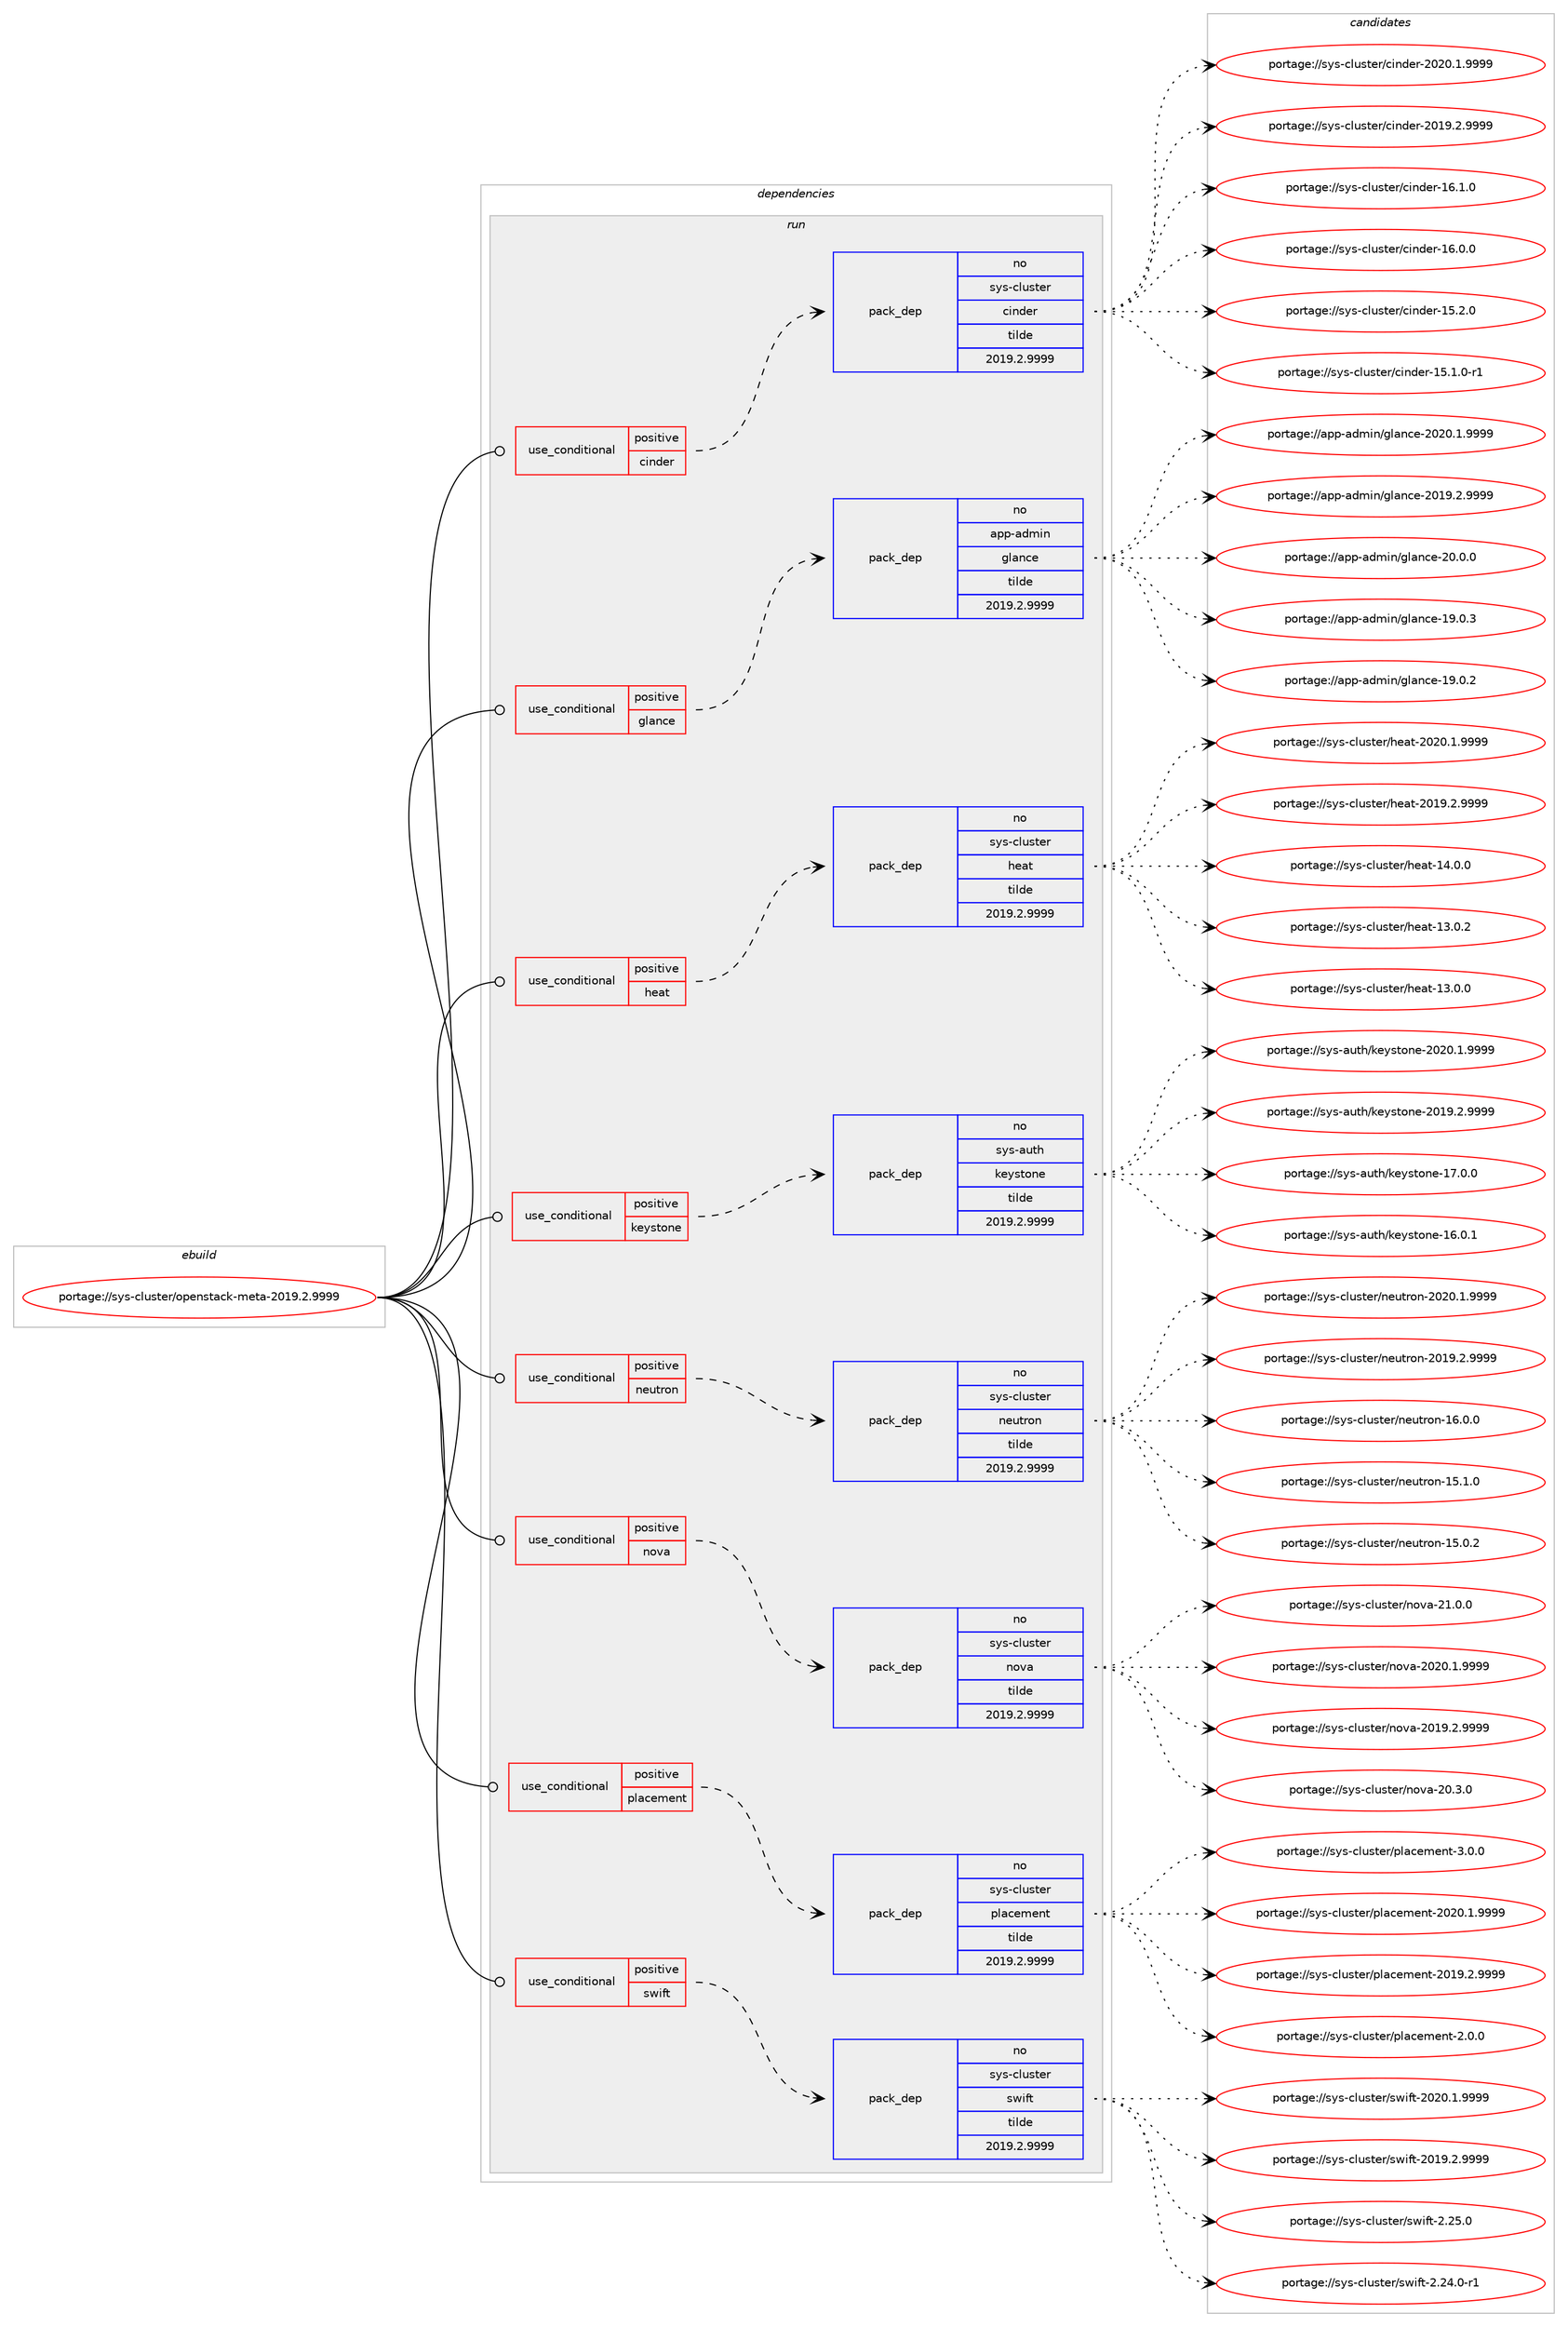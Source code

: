 digraph prolog {

# *************
# Graph options
# *************

newrank=true;
concentrate=true;
compound=true;
graph [rankdir=LR,fontname=Helvetica,fontsize=10,ranksep=1.5];#, ranksep=2.5, nodesep=0.2];
edge  [arrowhead=vee];
node  [fontname=Helvetica,fontsize=10];

# **********
# The ebuild
# **********

subgraph cluster_leftcol {
color=gray;
rank=same;
label=<<i>ebuild</i>>;
id [label="portage://sys-cluster/openstack-meta-2019.2.9999", color=red, width=4, href="../sys-cluster/openstack-meta-2019.2.9999.svg"];
}

# ****************
# The dependencies
# ****************

subgraph cluster_midcol {
color=gray;
label=<<i>dependencies</i>>;
subgraph cluster_compile {
fillcolor="#eeeeee";
style=filled;
label=<<i>compile</i>>;
}
subgraph cluster_compileandrun {
fillcolor="#eeeeee";
style=filled;
label=<<i>compile and run</i>>;
}
subgraph cluster_run {
fillcolor="#eeeeee";
style=filled;
label=<<i>run</i>>;
subgraph cond309 {
dependency2691 [label=<<TABLE BORDER="0" CELLBORDER="1" CELLSPACING="0" CELLPADDING="4"><TR><TD ROWSPAN="3" CELLPADDING="10">use_conditional</TD></TR><TR><TD>positive</TD></TR><TR><TD>cinder</TD></TR></TABLE>>, shape=none, color=red];
subgraph pack2318 {
dependency2692 [label=<<TABLE BORDER="0" CELLBORDER="1" CELLSPACING="0" CELLPADDING="4" WIDTH="220"><TR><TD ROWSPAN="6" CELLPADDING="30">pack_dep</TD></TR><TR><TD WIDTH="110">no</TD></TR><TR><TD>sys-cluster</TD></TR><TR><TD>cinder</TD></TR><TR><TD>tilde</TD></TR><TR><TD>2019.2.9999</TD></TR></TABLE>>, shape=none, color=blue];
}
dependency2691:e -> dependency2692:w [weight=20,style="dashed",arrowhead="vee"];
}
id:e -> dependency2691:w [weight=20,style="solid",arrowhead="odot"];
subgraph cond310 {
dependency2693 [label=<<TABLE BORDER="0" CELLBORDER="1" CELLSPACING="0" CELLPADDING="4"><TR><TD ROWSPAN="3" CELLPADDING="10">use_conditional</TD></TR><TR><TD>positive</TD></TR><TR><TD>glance</TD></TR></TABLE>>, shape=none, color=red];
subgraph pack2319 {
dependency2694 [label=<<TABLE BORDER="0" CELLBORDER="1" CELLSPACING="0" CELLPADDING="4" WIDTH="220"><TR><TD ROWSPAN="6" CELLPADDING="30">pack_dep</TD></TR><TR><TD WIDTH="110">no</TD></TR><TR><TD>app-admin</TD></TR><TR><TD>glance</TD></TR><TR><TD>tilde</TD></TR><TR><TD>2019.2.9999</TD></TR></TABLE>>, shape=none, color=blue];
}
dependency2693:e -> dependency2694:w [weight=20,style="dashed",arrowhead="vee"];
}
id:e -> dependency2693:w [weight=20,style="solid",arrowhead="odot"];
subgraph cond311 {
dependency2695 [label=<<TABLE BORDER="0" CELLBORDER="1" CELLSPACING="0" CELLPADDING="4"><TR><TD ROWSPAN="3" CELLPADDING="10">use_conditional</TD></TR><TR><TD>positive</TD></TR><TR><TD>heat</TD></TR></TABLE>>, shape=none, color=red];
subgraph pack2320 {
dependency2696 [label=<<TABLE BORDER="0" CELLBORDER="1" CELLSPACING="0" CELLPADDING="4" WIDTH="220"><TR><TD ROWSPAN="6" CELLPADDING="30">pack_dep</TD></TR><TR><TD WIDTH="110">no</TD></TR><TR><TD>sys-cluster</TD></TR><TR><TD>heat</TD></TR><TR><TD>tilde</TD></TR><TR><TD>2019.2.9999</TD></TR></TABLE>>, shape=none, color=blue];
}
dependency2695:e -> dependency2696:w [weight=20,style="dashed",arrowhead="vee"];
}
id:e -> dependency2695:w [weight=20,style="solid",arrowhead="odot"];
subgraph cond312 {
dependency2697 [label=<<TABLE BORDER="0" CELLBORDER="1" CELLSPACING="0" CELLPADDING="4"><TR><TD ROWSPAN="3" CELLPADDING="10">use_conditional</TD></TR><TR><TD>positive</TD></TR><TR><TD>keystone</TD></TR></TABLE>>, shape=none, color=red];
subgraph pack2321 {
dependency2698 [label=<<TABLE BORDER="0" CELLBORDER="1" CELLSPACING="0" CELLPADDING="4" WIDTH="220"><TR><TD ROWSPAN="6" CELLPADDING="30">pack_dep</TD></TR><TR><TD WIDTH="110">no</TD></TR><TR><TD>sys-auth</TD></TR><TR><TD>keystone</TD></TR><TR><TD>tilde</TD></TR><TR><TD>2019.2.9999</TD></TR></TABLE>>, shape=none, color=blue];
}
dependency2697:e -> dependency2698:w [weight=20,style="dashed",arrowhead="vee"];
}
id:e -> dependency2697:w [weight=20,style="solid",arrowhead="odot"];
subgraph cond313 {
dependency2699 [label=<<TABLE BORDER="0" CELLBORDER="1" CELLSPACING="0" CELLPADDING="4"><TR><TD ROWSPAN="3" CELLPADDING="10">use_conditional</TD></TR><TR><TD>positive</TD></TR><TR><TD>neutron</TD></TR></TABLE>>, shape=none, color=red];
subgraph pack2322 {
dependency2700 [label=<<TABLE BORDER="0" CELLBORDER="1" CELLSPACING="0" CELLPADDING="4" WIDTH="220"><TR><TD ROWSPAN="6" CELLPADDING="30">pack_dep</TD></TR><TR><TD WIDTH="110">no</TD></TR><TR><TD>sys-cluster</TD></TR><TR><TD>neutron</TD></TR><TR><TD>tilde</TD></TR><TR><TD>2019.2.9999</TD></TR></TABLE>>, shape=none, color=blue];
}
dependency2699:e -> dependency2700:w [weight=20,style="dashed",arrowhead="vee"];
}
id:e -> dependency2699:w [weight=20,style="solid",arrowhead="odot"];
subgraph cond314 {
dependency2701 [label=<<TABLE BORDER="0" CELLBORDER="1" CELLSPACING="0" CELLPADDING="4"><TR><TD ROWSPAN="3" CELLPADDING="10">use_conditional</TD></TR><TR><TD>positive</TD></TR><TR><TD>nova</TD></TR></TABLE>>, shape=none, color=red];
subgraph pack2323 {
dependency2702 [label=<<TABLE BORDER="0" CELLBORDER="1" CELLSPACING="0" CELLPADDING="4" WIDTH="220"><TR><TD ROWSPAN="6" CELLPADDING="30">pack_dep</TD></TR><TR><TD WIDTH="110">no</TD></TR><TR><TD>sys-cluster</TD></TR><TR><TD>nova</TD></TR><TR><TD>tilde</TD></TR><TR><TD>2019.2.9999</TD></TR></TABLE>>, shape=none, color=blue];
}
dependency2701:e -> dependency2702:w [weight=20,style="dashed",arrowhead="vee"];
}
id:e -> dependency2701:w [weight=20,style="solid",arrowhead="odot"];
subgraph cond315 {
dependency2703 [label=<<TABLE BORDER="0" CELLBORDER="1" CELLSPACING="0" CELLPADDING="4"><TR><TD ROWSPAN="3" CELLPADDING="10">use_conditional</TD></TR><TR><TD>positive</TD></TR><TR><TD>placement</TD></TR></TABLE>>, shape=none, color=red];
subgraph pack2324 {
dependency2704 [label=<<TABLE BORDER="0" CELLBORDER="1" CELLSPACING="0" CELLPADDING="4" WIDTH="220"><TR><TD ROWSPAN="6" CELLPADDING="30">pack_dep</TD></TR><TR><TD WIDTH="110">no</TD></TR><TR><TD>sys-cluster</TD></TR><TR><TD>placement</TD></TR><TR><TD>tilde</TD></TR><TR><TD>2019.2.9999</TD></TR></TABLE>>, shape=none, color=blue];
}
dependency2703:e -> dependency2704:w [weight=20,style="dashed",arrowhead="vee"];
}
id:e -> dependency2703:w [weight=20,style="solid",arrowhead="odot"];
subgraph cond316 {
dependency2705 [label=<<TABLE BORDER="0" CELLBORDER="1" CELLSPACING="0" CELLPADDING="4"><TR><TD ROWSPAN="3" CELLPADDING="10">use_conditional</TD></TR><TR><TD>positive</TD></TR><TR><TD>swift</TD></TR></TABLE>>, shape=none, color=red];
subgraph pack2325 {
dependency2706 [label=<<TABLE BORDER="0" CELLBORDER="1" CELLSPACING="0" CELLPADDING="4" WIDTH="220"><TR><TD ROWSPAN="6" CELLPADDING="30">pack_dep</TD></TR><TR><TD WIDTH="110">no</TD></TR><TR><TD>sys-cluster</TD></TR><TR><TD>swift</TD></TR><TR><TD>tilde</TD></TR><TR><TD>2019.2.9999</TD></TR></TABLE>>, shape=none, color=blue];
}
dependency2705:e -> dependency2706:w [weight=20,style="dashed",arrowhead="vee"];
}
id:e -> dependency2705:w [weight=20,style="solid",arrowhead="odot"];
}
}

# **************
# The candidates
# **************

subgraph cluster_choices {
rank=same;
color=gray;
label=<<i>candidates</i>>;

subgraph choice2318 {
color=black;
nodesep=1;
choice11512111545991081171151161011144799105110100101114455048504846494657575757 [label="portage://sys-cluster/cinder-2020.1.9999", color=red, width=4,href="../sys-cluster/cinder-2020.1.9999.svg"];
choice11512111545991081171151161011144799105110100101114455048495746504657575757 [label="portage://sys-cluster/cinder-2019.2.9999", color=red, width=4,href="../sys-cluster/cinder-2019.2.9999.svg"];
choice1151211154599108117115116101114479910511010010111445495446494648 [label="portage://sys-cluster/cinder-16.1.0", color=red, width=4,href="../sys-cluster/cinder-16.1.0.svg"];
choice1151211154599108117115116101114479910511010010111445495446484648 [label="portage://sys-cluster/cinder-16.0.0", color=red, width=4,href="../sys-cluster/cinder-16.0.0.svg"];
choice1151211154599108117115116101114479910511010010111445495346504648 [label="portage://sys-cluster/cinder-15.2.0", color=red, width=4,href="../sys-cluster/cinder-15.2.0.svg"];
choice11512111545991081171151161011144799105110100101114454953464946484511449 [label="portage://sys-cluster/cinder-15.1.0-r1", color=red, width=4,href="../sys-cluster/cinder-15.1.0-r1.svg"];
dependency2692:e -> choice11512111545991081171151161011144799105110100101114455048504846494657575757:w [style=dotted,weight="100"];
dependency2692:e -> choice11512111545991081171151161011144799105110100101114455048495746504657575757:w [style=dotted,weight="100"];
dependency2692:e -> choice1151211154599108117115116101114479910511010010111445495446494648:w [style=dotted,weight="100"];
dependency2692:e -> choice1151211154599108117115116101114479910511010010111445495446484648:w [style=dotted,weight="100"];
dependency2692:e -> choice1151211154599108117115116101114479910511010010111445495346504648:w [style=dotted,weight="100"];
dependency2692:e -> choice11512111545991081171151161011144799105110100101114454953464946484511449:w [style=dotted,weight="100"];
}
subgraph choice2319 {
color=black;
nodesep=1;
choice971121124597100109105110471031089711099101455048504846494657575757 [label="portage://app-admin/glance-2020.1.9999", color=red, width=4,href="../app-admin/glance-2020.1.9999.svg"];
choice971121124597100109105110471031089711099101455048495746504657575757 [label="portage://app-admin/glance-2019.2.9999", color=red, width=4,href="../app-admin/glance-2019.2.9999.svg"];
choice97112112459710010910511047103108971109910145504846484648 [label="portage://app-admin/glance-20.0.0", color=red, width=4,href="../app-admin/glance-20.0.0.svg"];
choice97112112459710010910511047103108971109910145495746484651 [label="portage://app-admin/glance-19.0.3", color=red, width=4,href="../app-admin/glance-19.0.3.svg"];
choice97112112459710010910511047103108971109910145495746484650 [label="portage://app-admin/glance-19.0.2", color=red, width=4,href="../app-admin/glance-19.0.2.svg"];
dependency2694:e -> choice971121124597100109105110471031089711099101455048504846494657575757:w [style=dotted,weight="100"];
dependency2694:e -> choice971121124597100109105110471031089711099101455048495746504657575757:w [style=dotted,weight="100"];
dependency2694:e -> choice97112112459710010910511047103108971109910145504846484648:w [style=dotted,weight="100"];
dependency2694:e -> choice97112112459710010910511047103108971109910145495746484651:w [style=dotted,weight="100"];
dependency2694:e -> choice97112112459710010910511047103108971109910145495746484650:w [style=dotted,weight="100"];
}
subgraph choice2320 {
color=black;
nodesep=1;
choice11512111545991081171151161011144710410197116455048504846494657575757 [label="portage://sys-cluster/heat-2020.1.9999", color=red, width=4,href="../sys-cluster/heat-2020.1.9999.svg"];
choice11512111545991081171151161011144710410197116455048495746504657575757 [label="portage://sys-cluster/heat-2019.2.9999", color=red, width=4,href="../sys-cluster/heat-2019.2.9999.svg"];
choice1151211154599108117115116101114471041019711645495246484648 [label="portage://sys-cluster/heat-14.0.0", color=red, width=4,href="../sys-cluster/heat-14.0.0.svg"];
choice1151211154599108117115116101114471041019711645495146484650 [label="portage://sys-cluster/heat-13.0.2", color=red, width=4,href="../sys-cluster/heat-13.0.2.svg"];
choice1151211154599108117115116101114471041019711645495146484648 [label="portage://sys-cluster/heat-13.0.0", color=red, width=4,href="../sys-cluster/heat-13.0.0.svg"];
dependency2696:e -> choice11512111545991081171151161011144710410197116455048504846494657575757:w [style=dotted,weight="100"];
dependency2696:e -> choice11512111545991081171151161011144710410197116455048495746504657575757:w [style=dotted,weight="100"];
dependency2696:e -> choice1151211154599108117115116101114471041019711645495246484648:w [style=dotted,weight="100"];
dependency2696:e -> choice1151211154599108117115116101114471041019711645495146484650:w [style=dotted,weight="100"];
dependency2696:e -> choice1151211154599108117115116101114471041019711645495146484648:w [style=dotted,weight="100"];
}
subgraph choice2321 {
color=black;
nodesep=1;
choice115121115459711711610447107101121115116111110101455048504846494657575757 [label="portage://sys-auth/keystone-2020.1.9999", color=red, width=4,href="../sys-auth/keystone-2020.1.9999.svg"];
choice115121115459711711610447107101121115116111110101455048495746504657575757 [label="portage://sys-auth/keystone-2019.2.9999", color=red, width=4,href="../sys-auth/keystone-2019.2.9999.svg"];
choice11512111545971171161044710710112111511611111010145495546484648 [label="portage://sys-auth/keystone-17.0.0", color=red, width=4,href="../sys-auth/keystone-17.0.0.svg"];
choice11512111545971171161044710710112111511611111010145495446484649 [label="portage://sys-auth/keystone-16.0.1", color=red, width=4,href="../sys-auth/keystone-16.0.1.svg"];
dependency2698:e -> choice115121115459711711610447107101121115116111110101455048504846494657575757:w [style=dotted,weight="100"];
dependency2698:e -> choice115121115459711711610447107101121115116111110101455048495746504657575757:w [style=dotted,weight="100"];
dependency2698:e -> choice11512111545971171161044710710112111511611111010145495546484648:w [style=dotted,weight="100"];
dependency2698:e -> choice11512111545971171161044710710112111511611111010145495446484649:w [style=dotted,weight="100"];
}
subgraph choice2322 {
color=black;
nodesep=1;
choice115121115459910811711511610111447110101117116114111110455048504846494657575757 [label="portage://sys-cluster/neutron-2020.1.9999", color=red, width=4,href="../sys-cluster/neutron-2020.1.9999.svg"];
choice115121115459910811711511610111447110101117116114111110455048495746504657575757 [label="portage://sys-cluster/neutron-2019.2.9999", color=red, width=4,href="../sys-cluster/neutron-2019.2.9999.svg"];
choice11512111545991081171151161011144711010111711611411111045495446484648 [label="portage://sys-cluster/neutron-16.0.0", color=red, width=4,href="../sys-cluster/neutron-16.0.0.svg"];
choice11512111545991081171151161011144711010111711611411111045495346494648 [label="portage://sys-cluster/neutron-15.1.0", color=red, width=4,href="../sys-cluster/neutron-15.1.0.svg"];
choice11512111545991081171151161011144711010111711611411111045495346484650 [label="portage://sys-cluster/neutron-15.0.2", color=red, width=4,href="../sys-cluster/neutron-15.0.2.svg"];
dependency2700:e -> choice115121115459910811711511610111447110101117116114111110455048504846494657575757:w [style=dotted,weight="100"];
dependency2700:e -> choice115121115459910811711511610111447110101117116114111110455048495746504657575757:w [style=dotted,weight="100"];
dependency2700:e -> choice11512111545991081171151161011144711010111711611411111045495446484648:w [style=dotted,weight="100"];
dependency2700:e -> choice11512111545991081171151161011144711010111711611411111045495346494648:w [style=dotted,weight="100"];
dependency2700:e -> choice11512111545991081171151161011144711010111711611411111045495346484650:w [style=dotted,weight="100"];
}
subgraph choice2323 {
color=black;
nodesep=1;
choice1151211154599108117115116101114471101111189745504946484648 [label="portage://sys-cluster/nova-21.0.0", color=red, width=4,href="../sys-cluster/nova-21.0.0.svg"];
choice11512111545991081171151161011144711011111897455048504846494657575757 [label="portage://sys-cluster/nova-2020.1.9999", color=red, width=4,href="../sys-cluster/nova-2020.1.9999.svg"];
choice11512111545991081171151161011144711011111897455048495746504657575757 [label="portage://sys-cluster/nova-2019.2.9999", color=red, width=4,href="../sys-cluster/nova-2019.2.9999.svg"];
choice1151211154599108117115116101114471101111189745504846514648 [label="portage://sys-cluster/nova-20.3.0", color=red, width=4,href="../sys-cluster/nova-20.3.0.svg"];
dependency2702:e -> choice1151211154599108117115116101114471101111189745504946484648:w [style=dotted,weight="100"];
dependency2702:e -> choice11512111545991081171151161011144711011111897455048504846494657575757:w [style=dotted,weight="100"];
dependency2702:e -> choice11512111545991081171151161011144711011111897455048495746504657575757:w [style=dotted,weight="100"];
dependency2702:e -> choice1151211154599108117115116101114471101111189745504846514648:w [style=dotted,weight="100"];
}
subgraph choice2324 {
color=black;
nodesep=1;
choice1151211154599108117115116101114471121089799101109101110116455146484648 [label="portage://sys-cluster/placement-3.0.0", color=red, width=4,href="../sys-cluster/placement-3.0.0.svg"];
choice1151211154599108117115116101114471121089799101109101110116455048504846494657575757 [label="portage://sys-cluster/placement-2020.1.9999", color=red, width=4,href="../sys-cluster/placement-2020.1.9999.svg"];
choice1151211154599108117115116101114471121089799101109101110116455048495746504657575757 [label="portage://sys-cluster/placement-2019.2.9999", color=red, width=4,href="../sys-cluster/placement-2019.2.9999.svg"];
choice1151211154599108117115116101114471121089799101109101110116455046484648 [label="portage://sys-cluster/placement-2.0.0", color=red, width=4,href="../sys-cluster/placement-2.0.0.svg"];
dependency2704:e -> choice1151211154599108117115116101114471121089799101109101110116455146484648:w [style=dotted,weight="100"];
dependency2704:e -> choice1151211154599108117115116101114471121089799101109101110116455048504846494657575757:w [style=dotted,weight="100"];
dependency2704:e -> choice1151211154599108117115116101114471121089799101109101110116455048495746504657575757:w [style=dotted,weight="100"];
dependency2704:e -> choice1151211154599108117115116101114471121089799101109101110116455046484648:w [style=dotted,weight="100"];
}
subgraph choice2325 {
color=black;
nodesep=1;
choice115121115459910811711511610111447115119105102116455048504846494657575757 [label="portage://sys-cluster/swift-2020.1.9999", color=red, width=4,href="../sys-cluster/swift-2020.1.9999.svg"];
choice115121115459910811711511610111447115119105102116455048495746504657575757 [label="portage://sys-cluster/swift-2019.2.9999", color=red, width=4,href="../sys-cluster/swift-2019.2.9999.svg"];
choice11512111545991081171151161011144711511910510211645504650534648 [label="portage://sys-cluster/swift-2.25.0", color=red, width=4,href="../sys-cluster/swift-2.25.0.svg"];
choice115121115459910811711511610111447115119105102116455046505246484511449 [label="portage://sys-cluster/swift-2.24.0-r1", color=red, width=4,href="../sys-cluster/swift-2.24.0-r1.svg"];
dependency2706:e -> choice115121115459910811711511610111447115119105102116455048504846494657575757:w [style=dotted,weight="100"];
dependency2706:e -> choice115121115459910811711511610111447115119105102116455048495746504657575757:w [style=dotted,weight="100"];
dependency2706:e -> choice11512111545991081171151161011144711511910510211645504650534648:w [style=dotted,weight="100"];
dependency2706:e -> choice115121115459910811711511610111447115119105102116455046505246484511449:w [style=dotted,weight="100"];
}
}

}
